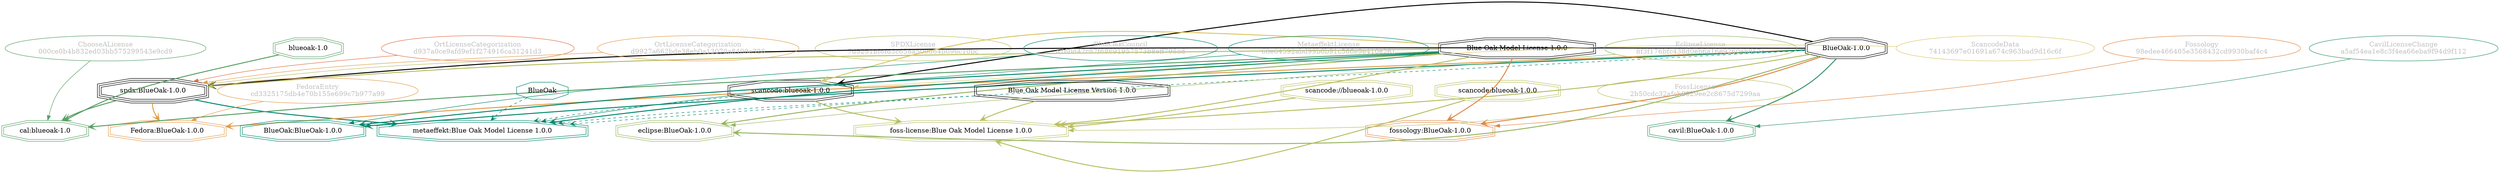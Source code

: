 strict digraph {
    node [shape=box];
    graph [splines=curved];
    701 [label="SPDXLicense\n7d5251bf6fd3c658a500664b096c10bc"
        ,fontcolor=gray
        ,color="#b8bf62"
        ,fillcolor="beige;1"
        ,shape=ellipse];
    702 [label="spdx:BlueOak-1.0.0"
        ,shape=tripleoctagon];
    703 [label="BlueOak-1.0.0"
        ,shape=doubleoctagon];
    704 [label="Blue Oak Model License 1.0.0"
        ,shape=doubleoctagon];
    6042 [label="FedoraEntry\ncd3325175db4e70b155e699c7b977a99"
         ,fontcolor=gray
         ,color="#e09d4b"
         ,fillcolor="beige;1"
         ,shape=ellipse];
    6043 [label="Fedora:BlueOak-1.0.0"
         ,color="#e09d4b"
         ,shape=doubleoctagon];
    8630 [label="BlueOakCouncil\na760d42c87f68691957573b8eff795ad"
         ,fontcolor=gray
         ,color="#00876c"
         ,fillcolor="beige;1"
         ,shape=ellipse];
    8631 [label="BlueOak:BlueOak-1.0.0"
         ,color="#00876c"
         ,shape=doubleoctagon];
    10851 [label="ChooseALicense\n000ce0b4b832ed03bb575299543e9cd9"
          ,fontcolor=gray
          ,color="#58a066"
          ,fillcolor="beige;1"
          ,shape=ellipse];
    10852 [label="cal:blueoak-1.0"
          ,color="#58a066"
          ,shape=doubleoctagon];
    10853 [label="blueoak-1.0"
          ,color="#58a066"
          ,shape=doubleoctagon];
    12445 [label="ScancodeData\n74143697e01691a674c963bad9d16c6f"
          ,fontcolor=gray
          ,color="#dac767"
          ,fillcolor="beige;1"
          ,shape=ellipse];
    12446 [label="scancode:blueoak-1.0.0"
          ,shape=doubleoctagon];
    27736 [label="Fossology\n98edee466405e3568432cd9930baf4c4"
          ,fontcolor=gray
          ,color="#e18745"
          ,fillcolor="beige;1"
          ,shape=ellipse];
    27737 [label="fossology:BlueOak-1.0.0"
          ,color="#e18745"
          ,shape=doubleoctagon];
    28552 [label="OrtLicenseCategorization\nd937a0ce9afd9ef1f274916ca31241d3"
          ,fontcolor=gray
          ,color="#e06f45"
          ,fillcolor="beige;1"
          ,shape=ellipse];
    35395 [label="OrtLicenseCategorization\nd9927a662bde38eb0a13070a8400e326"
          ,fontcolor=gray
          ,color="#e09d4b"
          ,fillcolor="beige;1"
          ,shape=ellipse];
    36436 [label="CavilLicenseChange\na5af54ea1e8c3f4ea66eba9f94d9f112"
          ,fontcolor=gray
          ,color="#379469"
          ,fillcolor="beige;1"
          ,shape=ellipse];
    36437 [label="cavil:BlueOak-1.0.0"
          ,color="#379469"
          ,shape=doubleoctagon];
    39725 [label="MetaeffektLicense\n68e64592abd99b6b91c566e9e410e261"
          ,fontcolor=gray
          ,color="#00876c"
          ,fillcolor="beige;1"
          ,shape=ellipse];
    39726 [label="metaeffekt:Blue Oak Model License 1.0.0"
          ,color="#00876c"
          ,shape=doubleoctagon];
    39727 [label=BlueOak
          ,color="#00876c"
          ,shape=octagon];
    39728 [label="Blue Oak Model License Version 1.0.0"
          ,shape=doubleoctagon];
    50398 [label="FossLicense\n2b50cdc32afcb8029ee2c8675d7299aa"
          ,fontcolor=gray
          ,color="#b8bf62"
          ,fillcolor="beige;1"
          ,shape=ellipse];
    50399 [label="foss-license:Blue Oak Model License 1.0.0"
          ,color="#b8bf62"
          ,shape=doubleoctagon];
    50400 [label="scancode://blueoak-1.0.0"
          ,color="#b8bf62"
          ,shape=doubleoctagon];
    50401 [label="scancode:blueoak-1.0.0"
          ,color="#b8bf62"
          ,shape=doubleoctagon];
    54250 [label="EclipseLicense\n8f3f176bfc438d0eb6a16e9260eb857c"
          ,fontcolor=gray
          ,color="#98b561"
          ,fillcolor="beige;1"
          ,shape=ellipse];
    54251 [label="eclipse:BlueOak-1.0.0"
          ,color="#98b561"
          ,shape=doubleoctagon];
    701 -> 702 [weight=0.5
               ,color="#b8bf62"];
    702 -> 6043 [style=bold
                ,arrowhead=vee
                ,weight=0.7
                ,color="#e09d4b"];
    702 -> 10852 [style=bold
                 ,arrowhead=vee
                 ,weight=0.7
                 ,color="#58a066"];
    702 -> 39726 [style=bold
                 ,arrowhead=vee
                 ,weight=0.7
                 ,color="#00876c"];
    703 -> 702 [style=bold
               ,arrowhead=vee
               ,weight=0.7];
    703 -> 6043 [style=bold
                ,arrowhead=vee
                ,weight=0.7
                ,color="#e09d4b"];
    703 -> 8631 [style=bold
                ,arrowhead=vee
                ,weight=0.7
                ,color="#00876c"];
    703 -> 12446 [style=bold
                 ,arrowhead=vee
                 ,weight=0.7];
    703 -> 27737 [style=bold
                 ,arrowhead=vee
                 ,weight=0.7
                 ,color="#e18745"];
    703 -> 36437 [style=bold
                 ,arrowhead=vee
                 ,weight=0.7
                 ,color="#379469"];
    703 -> 36437 [style=bold
                 ,arrowhead=vee
                 ,weight=0.7
                 ,color="#379469"];
    703 -> 39726 [style=dashed
                 ,arrowhead=vee
                 ,weight=0.5
                 ,color="#00876c"];
    703 -> 50399 [style=bold
                 ,arrowhead=vee
                 ,weight=0.7
                 ,color="#b8bf62"];
    703 -> 54251 [style=bold
                 ,arrowhead=vee
                 ,weight=0.7
                 ,color="#98b561"];
    704 -> 702 [style=bold
               ,arrowhead=vee
               ,weight=0.7
               ,color="#b8bf62"];
    704 -> 8631 [style=bold
                ,arrowhead=vee
                ,weight=0.7
                ,color="#00876c"];
    704 -> 10852 [style=bold
                 ,arrowhead=vee
                 ,weight=0.7
                 ,color="#58a066"];
    704 -> 12446 [style=bold
                 ,arrowhead=vee
                 ,weight=0.7
                 ,color="#dac767"];
    704 -> 27737 [style=bold
                 ,arrowhead=vee
                 ,weight=0.7
                 ,color="#e18745"];
    704 -> 39726 [style=bold
                 ,arrowhead=vee
                 ,weight=0.7
                 ,color="#00876c"];
    704 -> 39726 [style=bold
                 ,arrowhead=vee
                 ,weight=0.7
                 ,color="#00876c"];
    704 -> 50399 [style=bold
                 ,arrowhead=vee
                 ,weight=0.7
                 ,color="#b8bf62"];
    704 -> 54251 [style=bold
                 ,arrowhead=vee
                 ,weight=0.7
                 ,color="#98b561"];
    6042 -> 6043 [weight=0.5
                 ,color="#e09d4b"];
    8630 -> 8631 [weight=0.5
                 ,color="#00876c"];
    10851 -> 10852 [weight=0.5
                   ,color="#58a066"];
    10853 -> 10852 [style=bold
                   ,arrowhead=vee
                   ,weight=0.7
                   ,color="#58a066"];
    12445 -> 12446 [weight=0.5
                   ,color="#dac767"];
    12446 -> 39726 [style=dashed
                   ,arrowhead=vee
                   ,weight=0.5
                   ,color="#00876c"];
    12446 -> 50399 [style=bold
                   ,arrowhead=vee
                   ,weight=0.7
                   ,color="#b8bf62"];
    27736 -> 27737 [weight=0.5
                   ,color="#e18745"];
    28552 -> 702 [weight=0.5
                 ,color="#e06f45"];
    35395 -> 702 [weight=0.5
                 ,color="#e09d4b"];
    36436 -> 36437 [weight=0.5
                   ,color="#379469"];
    39725 -> 39726 [weight=0.5
                   ,color="#00876c"];
    39727 -> 39726 [style=dashed
                   ,arrowhead=vee
                   ,weight=0.5
                   ,color="#00876c"];
    39728 -> 39726 [style=dashed
                   ,arrowhead=vee
                   ,weight=0.5
                   ,color="#00876c"];
    39728 -> 50399 [style=bold
                   ,arrowhead=vee
                   ,weight=0.7
                   ,color="#b8bf62"];
    50398 -> 50399 [weight=0.5
                   ,color="#b8bf62"];
    50400 -> 50399 [style=bold
                   ,arrowhead=vee
                   ,weight=0.7
                   ,color="#b8bf62"];
    50401 -> 50399 [style=bold
                   ,arrowhead=vee
                   ,weight=0.7
                   ,color="#b8bf62"];
    54250 -> 54251 [weight=0.5
                   ,color="#98b561"];
}
